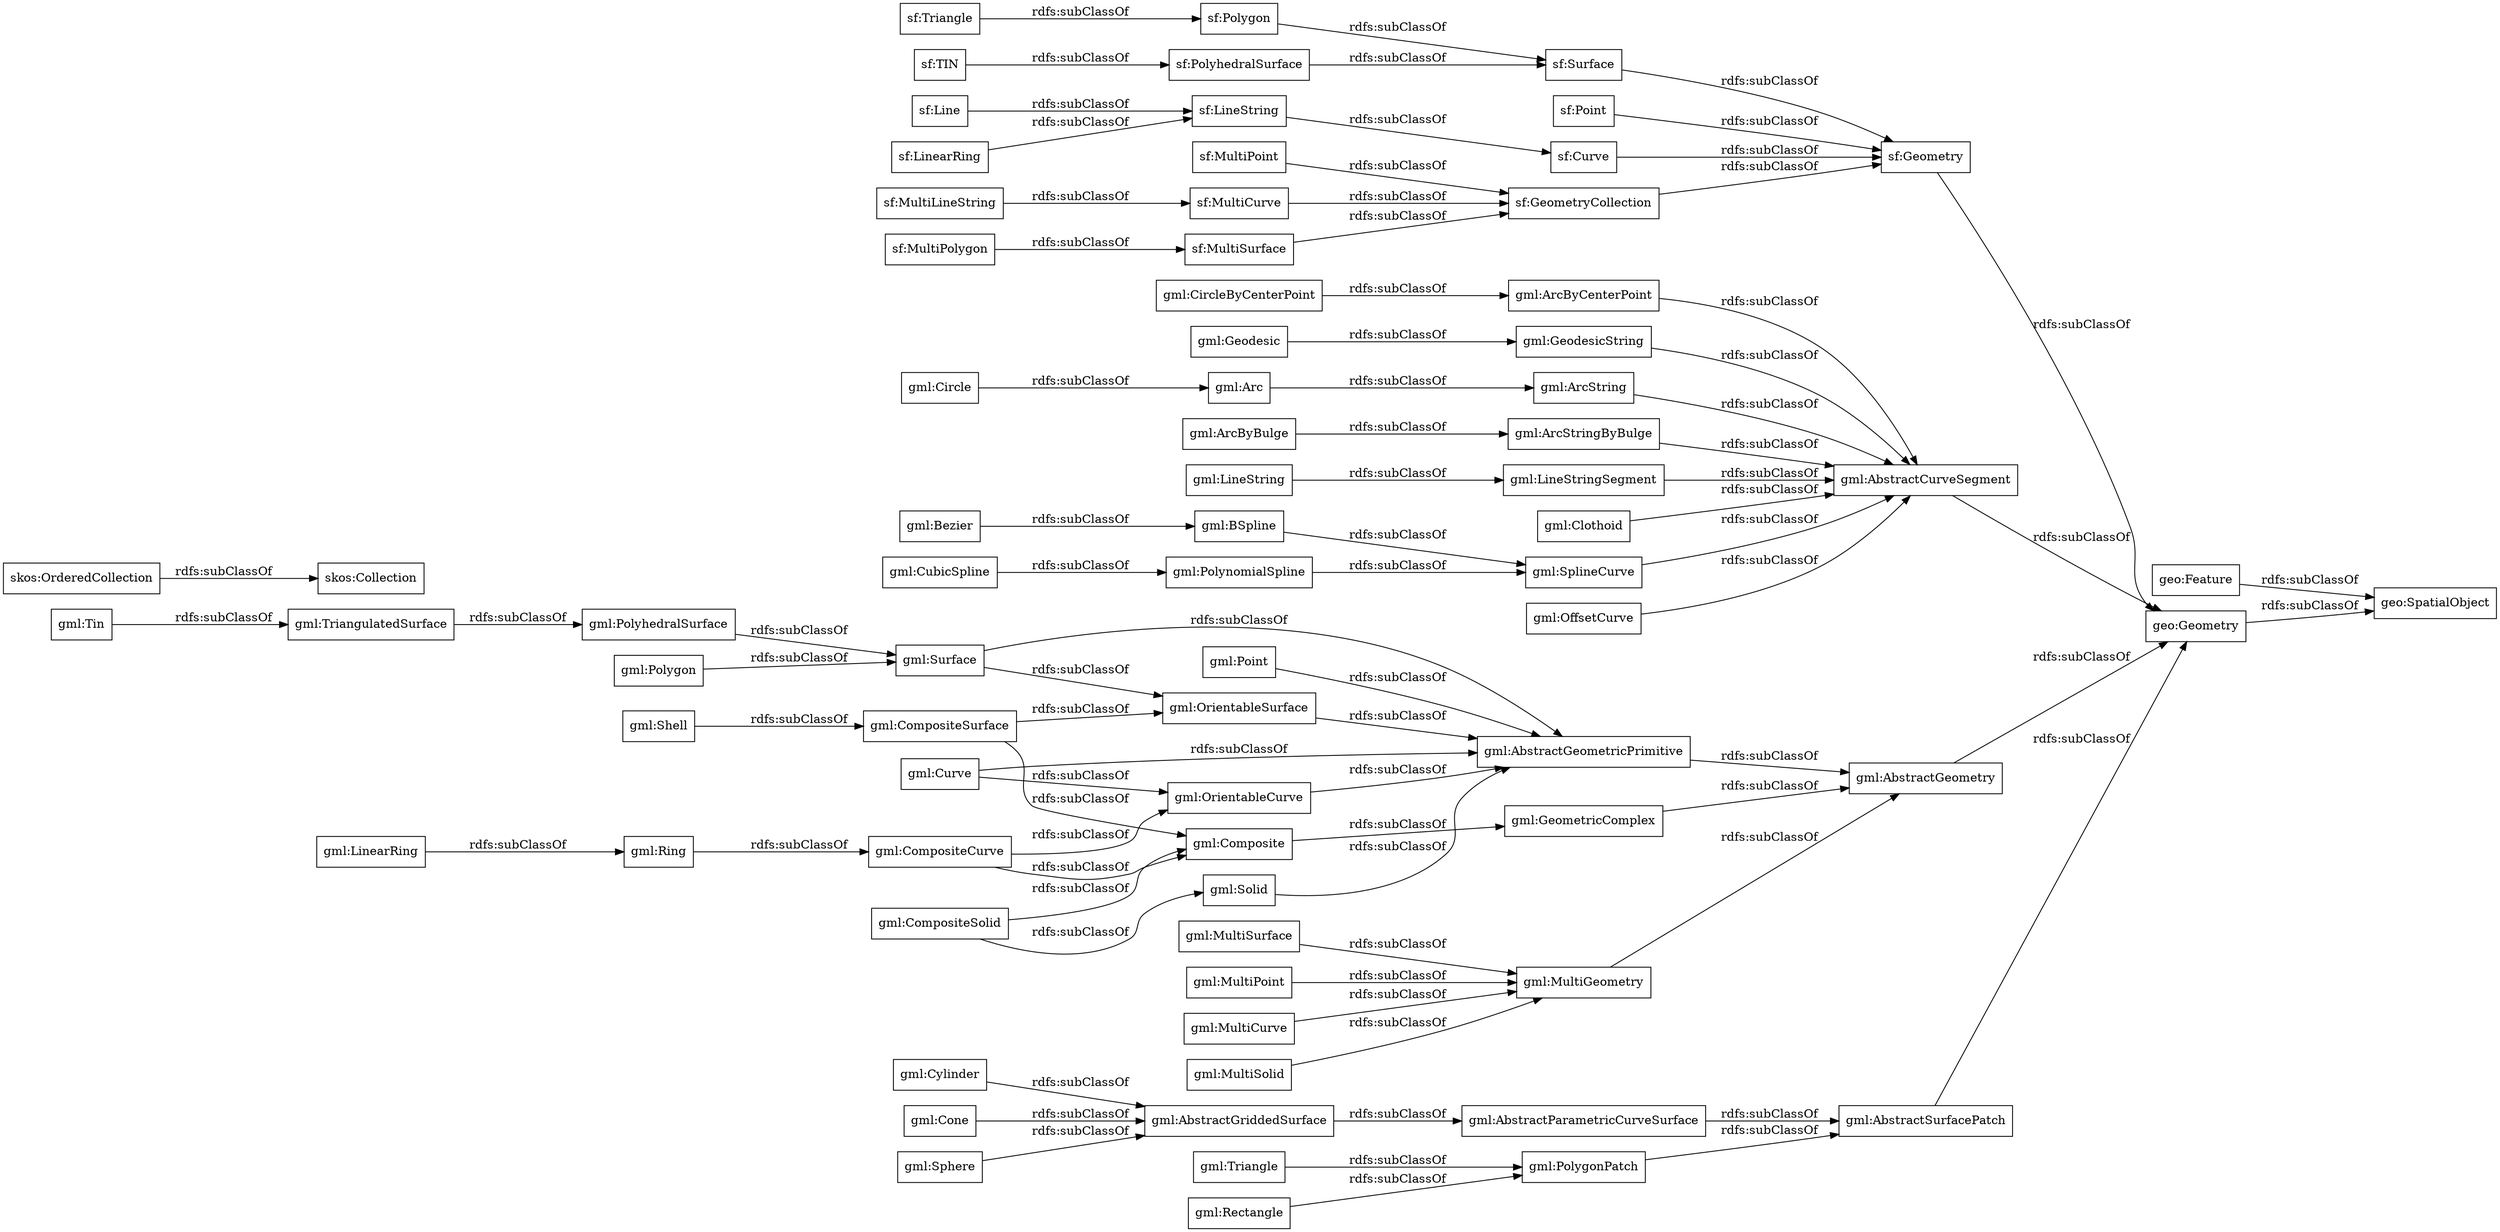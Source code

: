 digraph ar2dtool_diagram { 
rankdir=LR;
size="1000"
node [shape = rectangle, color="black"]; "geo:Feature" "geo:Geometry" "geo:SpatialObject" "skos:OrderedCollection" "skos:Collection" "sf:MultiCurve" "sf:Geometry" "sf:Line" "sf:PolyhedralSurface" "sf:Triangle" "sf:Point" "sf:TIN" "sf:Curve" "sf:MultiPolygon" "sf:MultiSurface" "sf:MultiLineString" "sf:LinearRing" "sf:Polygon" "sf:MultiPoint" "sf:GeometryCollection" "sf:LineString" "sf:Surface" "gml:PolyhedralSurface" "gml:GeodesicString" "gml:AbstractGeometricPrimitive" "gml:CompositeCurve" "gml:MultiCurve" "gml:ArcString" "gml:OrientableCurve" "gml:CompositeSolid" "gml:LinearRing" "gml:ArcStringByBulge" "gml:BSpline" "gml:Cone" "gml:Curve" "gml:Arc" "gml:PolynomialSpline" "gml:MultiSolid" "gml:LineStringSegment" "gml:Clothoid" "gml:ArcByBulge" "gml:Triangle" "gml:LineString" "gml:CircleByCenterPoint" "gml:Solid" "gml:MultiSurface" "gml:MultiPoint" "gml:MultiGeometry" "gml:SplineCurve" "gml:AbstractCurveSegment" "gml:AbstractGeometry" "gml:OffsetCurve" "gml:Shell" "gml:Tin" "gml:Ring" "gml:PolygonPatch" "gml:Bezier" "gml:ArcByCenterPoint" "gml:Surface" "gml:AbstractGriddedSurface" "gml:CompositeSurface" "gml:Rectangle" "gml:Circle" "gml:Sphere" "gml:AbstractParametricCurveSurface" "gml:Composite" "gml:TriangulatedSurface" "gml:Cylinder" "gml:Polygon" "gml:AbstractSurfacePatch" "gml:GeometricComplex" "gml:CubicSpline" "gml:OrientableSurface" "gml:Geodesic" "gml:Point" ; /*classes style*/
	"sf:Polygon" -> "sf:Surface" [ label = "rdfs:subClassOf" ];
	"gml:GeodesicString" -> "gml:AbstractCurveSegment" [ label = "rdfs:subClassOf" ];
	"gml:AbstractGeometry" -> "geo:Geometry" [ label = "rdfs:subClassOf" ];
	"gml:Geodesic" -> "gml:GeodesicString" [ label = "rdfs:subClassOf" ];
	"gml:ArcByBulge" -> "gml:ArcStringByBulge" [ label = "rdfs:subClassOf" ];
	"gml:TriangulatedSurface" -> "gml:PolyhedralSurface" [ label = "rdfs:subClassOf" ];
	"gml:Bezier" -> "gml:BSpline" [ label = "rdfs:subClassOf" ];
	"sf:MultiPoint" -> "sf:GeometryCollection" [ label = "rdfs:subClassOf" ];
	"geo:Feature" -> "geo:SpatialObject" [ label = "rdfs:subClassOf" ];
	"gml:MultiSolid" -> "gml:MultiGeometry" [ label = "rdfs:subClassOf" ];
	"gml:Shell" -> "gml:CompositeSurface" [ label = "rdfs:subClassOf" ];
	"gml:MultiCurve" -> "gml:MultiGeometry" [ label = "rdfs:subClassOf" ];
	"gml:Tin" -> "gml:TriangulatedSurface" [ label = "rdfs:subClassOf" ];
	"gml:Clothoid" -> "gml:AbstractCurveSegment" [ label = "rdfs:subClassOf" ];
	"sf:Point" -> "sf:Geometry" [ label = "rdfs:subClassOf" ];
	"gml:MultiGeometry" -> "gml:AbstractGeometry" [ label = "rdfs:subClassOf" ];
	"gml:CompositeSolid" -> "gml:Solid" [ label = "rdfs:subClassOf" ];
	"gml:CompositeSolid" -> "gml:Composite" [ label = "rdfs:subClassOf" ];
	"gml:LinearRing" -> "gml:Ring" [ label = "rdfs:subClassOf" ];
	"gml:LineString" -> "gml:LineStringSegment" [ label = "rdfs:subClassOf" ];
	"gml:ArcStringByBulge" -> "gml:AbstractCurveSegment" [ label = "rdfs:subClassOf" ];
	"gml:ArcString" -> "gml:AbstractCurveSegment" [ label = "rdfs:subClassOf" ];
	"gml:CompositeCurve" -> "gml:OrientableCurve" [ label = "rdfs:subClassOf" ];
	"gml:CompositeCurve" -> "gml:Composite" [ label = "rdfs:subClassOf" ];
	"gml:CubicSpline" -> "gml:PolynomialSpline" [ label = "rdfs:subClassOf" ];
	"sf:MultiSurface" -> "sf:GeometryCollection" [ label = "rdfs:subClassOf" ];
	"gml:OrientableCurve" -> "gml:AbstractGeometricPrimitive" [ label = "rdfs:subClassOf" ];
	"gml:Surface" -> "gml:OrientableSurface" [ label = "rdfs:subClassOf" ];
	"gml:Surface" -> "gml:AbstractGeometricPrimitive" [ label = "rdfs:subClassOf" ];
	"gml:MultiSurface" -> "gml:MultiGeometry" [ label = "rdfs:subClassOf" ];
	"sf:Triangle" -> "sf:Polygon" [ label = "rdfs:subClassOf" ];
	"gml:Circle" -> "gml:Arc" [ label = "rdfs:subClassOf" ];
	"gml:OffsetCurve" -> "gml:AbstractCurveSegment" [ label = "rdfs:subClassOf" ];
	"gml:AbstractCurveSegment" -> "geo:Geometry" [ label = "rdfs:subClassOf" ];
	"gml:Triangle" -> "gml:PolygonPatch" [ label = "rdfs:subClassOf" ];
	"gml:Ring" -> "gml:CompositeCurve" [ label = "rdfs:subClassOf" ];
	"gml:OrientableSurface" -> "gml:AbstractGeometricPrimitive" [ label = "rdfs:subClassOf" ];
	"sf:MultiCurve" -> "sf:GeometryCollection" [ label = "rdfs:subClassOf" ];
	"skos:OrderedCollection" -> "skos:Collection" [ label = "rdfs:subClassOf" ];
	"sf:Line" -> "sf:LineString" [ label = "rdfs:subClassOf" ];
	"sf:TIN" -> "sf:PolyhedralSurface" [ label = "rdfs:subClassOf" ];
	"sf:LinearRing" -> "sf:LineString" [ label = "rdfs:subClassOf" ];
	"gml:AbstractGriddedSurface" -> "gml:AbstractParametricCurveSurface" [ label = "rdfs:subClassOf" ];
	"sf:LineString" -> "sf:Curve" [ label = "rdfs:subClassOf" ];
	"sf:Curve" -> "sf:Geometry" [ label = "rdfs:subClassOf" ];
	"gml:AbstractSurfacePatch" -> "geo:Geometry" [ label = "rdfs:subClassOf" ];
	"sf:Surface" -> "sf:Geometry" [ label = "rdfs:subClassOf" ];
	"gml:CircleByCenterPoint" -> "gml:ArcByCenterPoint" [ label = "rdfs:subClassOf" ];
	"sf:PolyhedralSurface" -> "sf:Surface" [ label = "rdfs:subClassOf" ];
	"gml:PolynomialSpline" -> "gml:SplineCurve" [ label = "rdfs:subClassOf" ];
	"gml:BSpline" -> "gml:SplineCurve" [ label = "rdfs:subClassOf" ];
	"sf:MultiLineString" -> "sf:MultiCurve" [ label = "rdfs:subClassOf" ];
	"sf:MultiPolygon" -> "sf:MultiSurface" [ label = "rdfs:subClassOf" ];
	"gml:PolyhedralSurface" -> "gml:Surface" [ label = "rdfs:subClassOf" ];
	"gml:Sphere" -> "gml:AbstractGriddedSurface" [ label = "rdfs:subClassOf" ];
	"gml:LineStringSegment" -> "gml:AbstractCurveSegment" [ label = "rdfs:subClassOf" ];
	"geo:Geometry" -> "geo:SpatialObject" [ label = "rdfs:subClassOf" ];
	"gml:Arc" -> "gml:ArcString" [ label = "rdfs:subClassOf" ];
	"gml:AbstractGeometricPrimitive" -> "gml:AbstractGeometry" [ label = "rdfs:subClassOf" ];
	"gml:CompositeSurface" -> "gml:OrientableSurface" [ label = "rdfs:subClassOf" ];
	"gml:CompositeSurface" -> "gml:Composite" [ label = "rdfs:subClassOf" ];
	"gml:Polygon" -> "gml:Surface" [ label = "rdfs:subClassOf" ];
	"gml:Cylinder" -> "gml:AbstractGriddedSurface" [ label = "rdfs:subClassOf" ];
	"gml:SplineCurve" -> "gml:AbstractCurveSegment" [ label = "rdfs:subClassOf" ];
	"gml:AbstractParametricCurveSurface" -> "gml:AbstractSurfacePatch" [ label = "rdfs:subClassOf" ];
	"gml:GeometricComplex" -> "gml:AbstractGeometry" [ label = "rdfs:subClassOf" ];
	"gml:Rectangle" -> "gml:PolygonPatch" [ label = "rdfs:subClassOf" ];
	"gml:ArcByCenterPoint" -> "gml:AbstractCurveSegment" [ label = "rdfs:subClassOf" ];
	"gml:Solid" -> "gml:AbstractGeometricPrimitive" [ label = "rdfs:subClassOf" ];
	"gml:Cone" -> "gml:AbstractGriddedSurface" [ label = "rdfs:subClassOf" ];
	"gml:MultiPoint" -> "gml:MultiGeometry" [ label = "rdfs:subClassOf" ];
	"sf:GeometryCollection" -> "sf:Geometry" [ label = "rdfs:subClassOf" ];
	"gml:Point" -> "gml:AbstractGeometricPrimitive" [ label = "rdfs:subClassOf" ];
	"gml:Curve" -> "gml:OrientableCurve" [ label = "rdfs:subClassOf" ];
	"gml:Curve" -> "gml:AbstractGeometricPrimitive" [ label = "rdfs:subClassOf" ];
	"gml:PolygonPatch" -> "gml:AbstractSurfacePatch" [ label = "rdfs:subClassOf" ];
	"sf:Geometry" -> "geo:Geometry" [ label = "rdfs:subClassOf" ];
	"gml:Composite" -> "gml:GeometricComplex" [ label = "rdfs:subClassOf" ];

}

